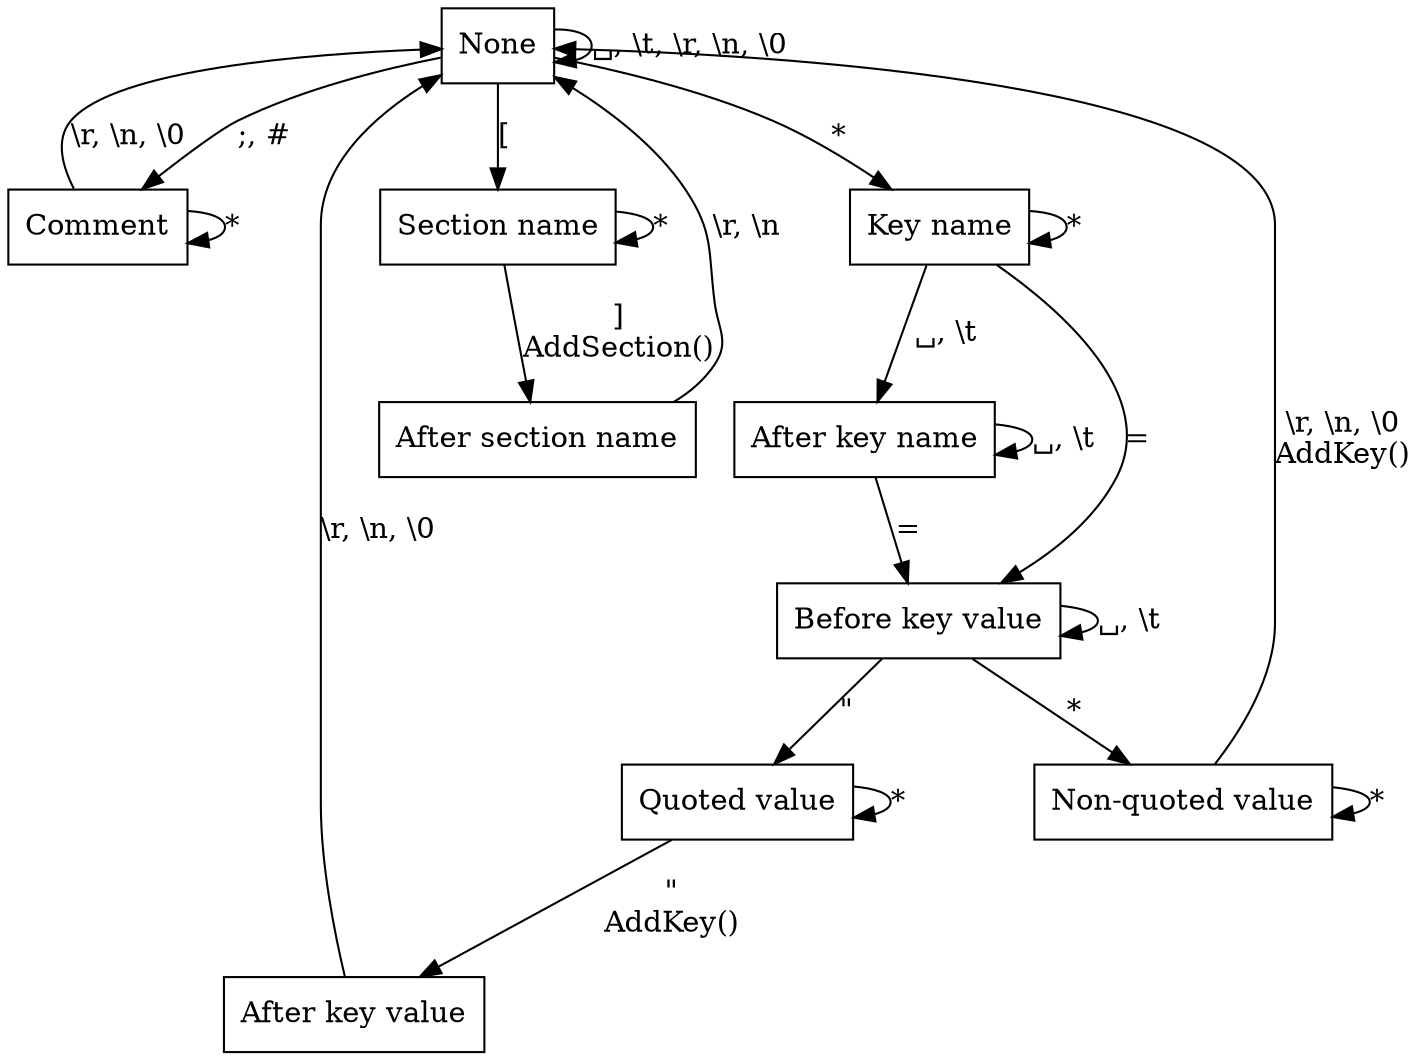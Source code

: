 digraph finite_state_machine {
	size="12";
	node [shape = rectangle];
	None -> None [label = "␣, \\t, \\r, \\n, \\0"];
	None -> Comment [label = ";, #"];
	Comment -> Comment [label = "*"];
	Comment -> None [label = "\\r, \\n, \\0"];
	None -> "Section name" [label = "["];
	"Section name" -> "Section name" [label = "*"];
	"Section name" -> "After section name" [label = "]\nAddSection()"];
	"After section name" -> None [label = "\\r, \\n"];
	None -> "Key name" [label = "*"];
	"Key name" -> "Key name" [label = "*"];
	"Key name" -> "After key name" [label = "␣, \\t"];
	"After key name" -> "After key name" [label = "␣, \\t"];
	"Key name" -> "Before key value" [label = "="];
	"After key name" -> "Before key value" [label = "="];
	"Before key value" -> "Before key value" [label = "␣, \\t"];
	"Before key value" -> "Quoted value" [label = "\""];
	"Quoted value" -> "Quoted value" [label = "*"];
	"Quoted value" -> "After key value" [label = "\"\nAddKey()"];
	"After key value" -> None [label = "\\r, \\n, \\0"];
	"Before key value" -> "Non-quoted value" [label = "*"];
	"Non-quoted value" -> "Non-quoted value" [label = "*"];
	"Non-quoted value" -> None [label = "\\r, \\n, \\0\nAddKey()"];
}
